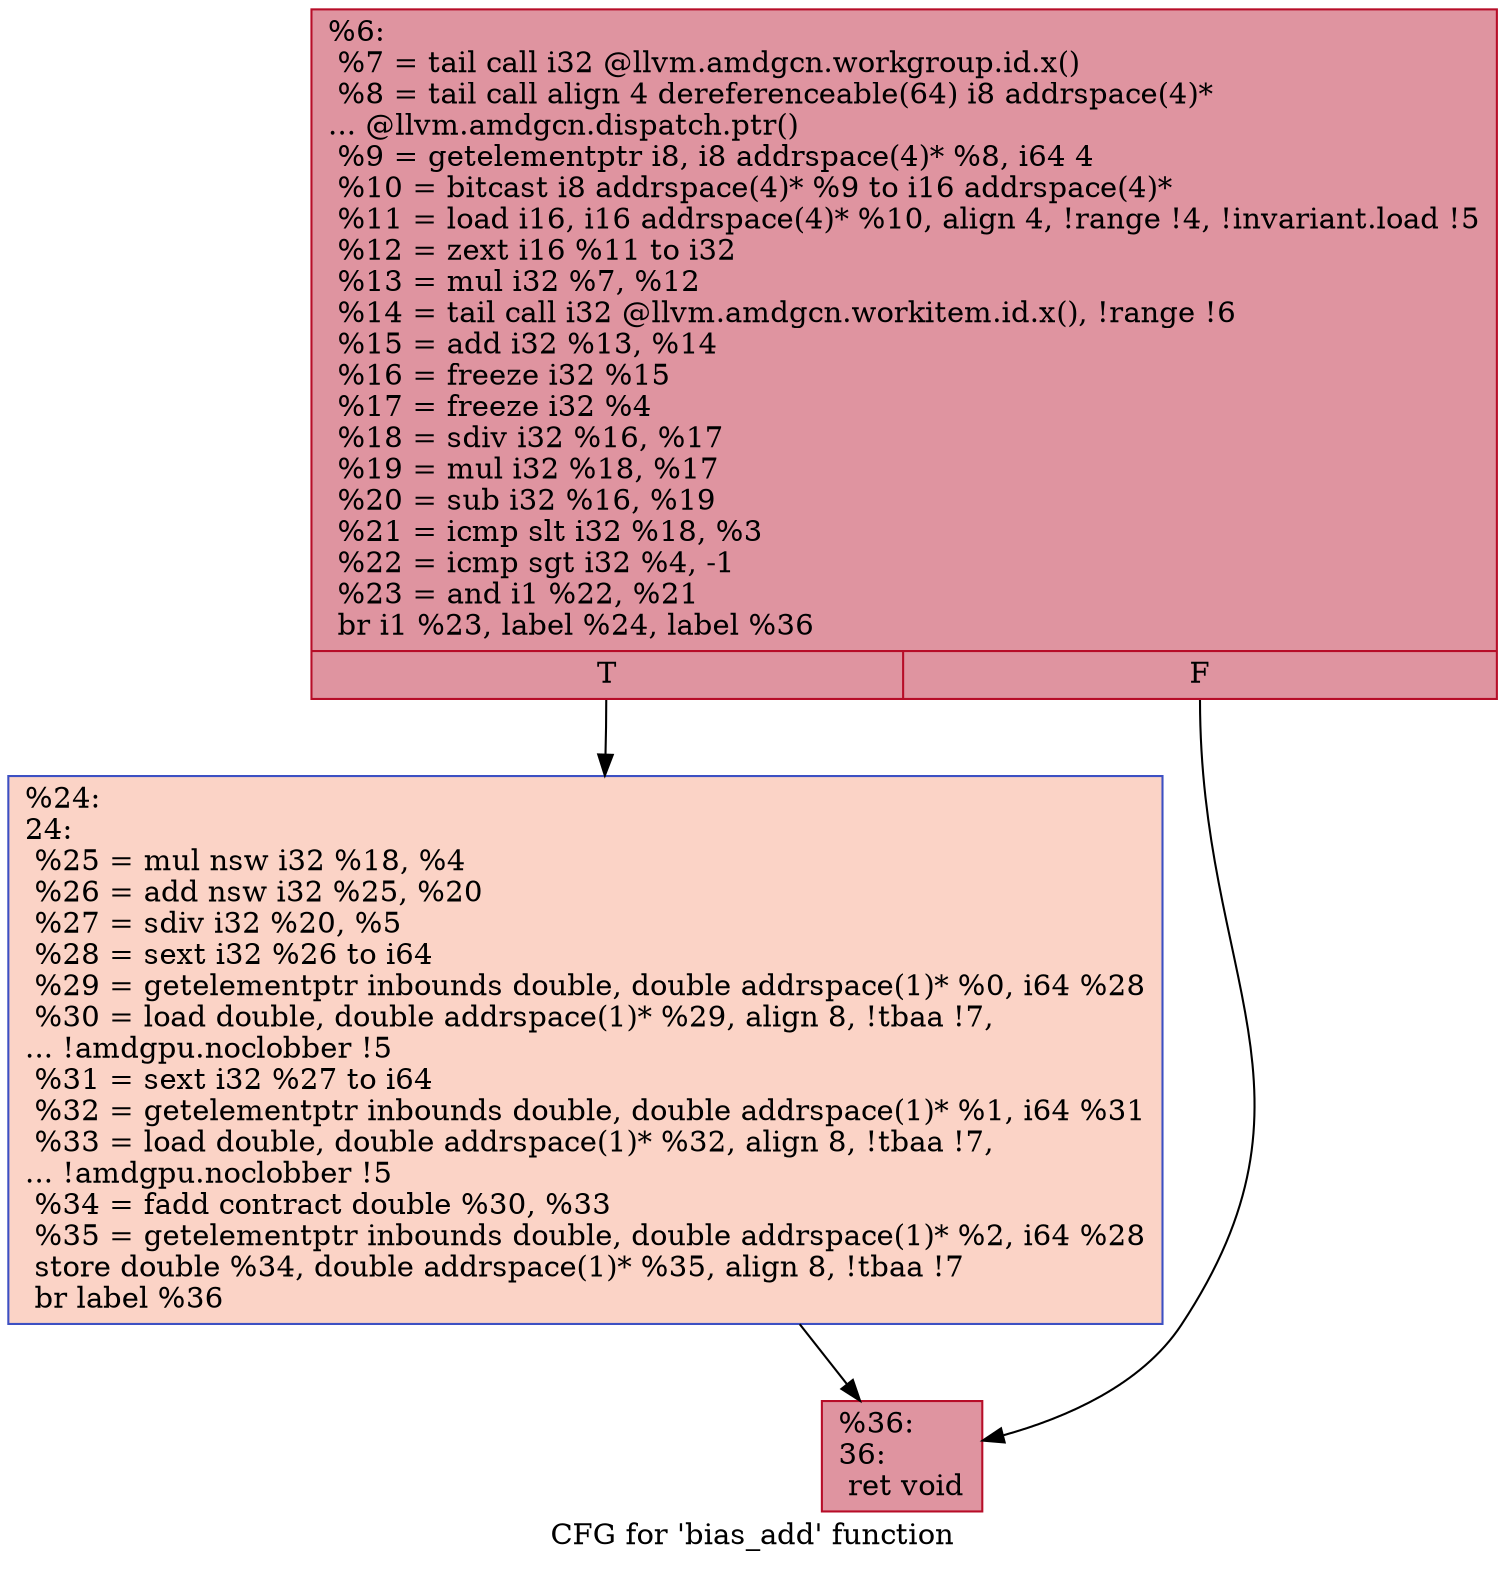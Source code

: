 digraph "CFG for 'bias_add' function" {
	label="CFG for 'bias_add' function";

	Node0x4c61290 [shape=record,color="#b70d28ff", style=filled, fillcolor="#b70d2870",label="{%6:\l  %7 = tail call i32 @llvm.amdgcn.workgroup.id.x()\l  %8 = tail call align 4 dereferenceable(64) i8 addrspace(4)*\l... @llvm.amdgcn.dispatch.ptr()\l  %9 = getelementptr i8, i8 addrspace(4)* %8, i64 4\l  %10 = bitcast i8 addrspace(4)* %9 to i16 addrspace(4)*\l  %11 = load i16, i16 addrspace(4)* %10, align 4, !range !4, !invariant.load !5\l  %12 = zext i16 %11 to i32\l  %13 = mul i32 %7, %12\l  %14 = tail call i32 @llvm.amdgcn.workitem.id.x(), !range !6\l  %15 = add i32 %13, %14\l  %16 = freeze i32 %15\l  %17 = freeze i32 %4\l  %18 = sdiv i32 %16, %17\l  %19 = mul i32 %18, %17\l  %20 = sub i32 %16, %19\l  %21 = icmp slt i32 %18, %3\l  %22 = icmp sgt i32 %4, -1\l  %23 = and i1 %22, %21\l  br i1 %23, label %24, label %36\l|{<s0>T|<s1>F}}"];
	Node0x4c61290:s0 -> Node0x4c635f0;
	Node0x4c61290:s1 -> Node0x4c63680;
	Node0x4c635f0 [shape=record,color="#3d50c3ff", style=filled, fillcolor="#f59c7d70",label="{%24:\l24:                                               \l  %25 = mul nsw i32 %18, %4\l  %26 = add nsw i32 %25, %20\l  %27 = sdiv i32 %20, %5\l  %28 = sext i32 %26 to i64\l  %29 = getelementptr inbounds double, double addrspace(1)* %0, i64 %28\l  %30 = load double, double addrspace(1)* %29, align 8, !tbaa !7,\l... !amdgpu.noclobber !5\l  %31 = sext i32 %27 to i64\l  %32 = getelementptr inbounds double, double addrspace(1)* %1, i64 %31\l  %33 = load double, double addrspace(1)* %32, align 8, !tbaa !7,\l... !amdgpu.noclobber !5\l  %34 = fadd contract double %30, %33\l  %35 = getelementptr inbounds double, double addrspace(1)* %2, i64 %28\l  store double %34, double addrspace(1)* %35, align 8, !tbaa !7\l  br label %36\l}"];
	Node0x4c635f0 -> Node0x4c63680;
	Node0x4c63680 [shape=record,color="#b70d28ff", style=filled, fillcolor="#b70d2870",label="{%36:\l36:                                               \l  ret void\l}"];
}
